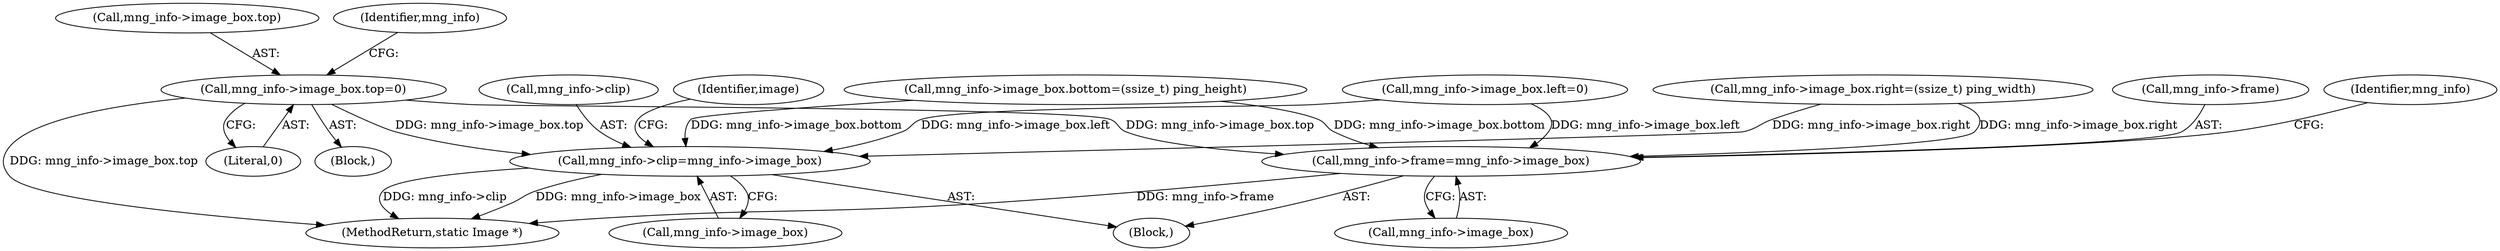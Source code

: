 digraph "0_ImageMagick_8ca35831e91c3db8c6d281d09b605001003bec08@pointer" {
"1002507" [label="(Call,mng_info->image_box.top=0)"];
"1002540" [label="(Call,mng_info->frame=mng_info->image_box)"];
"1002547" [label="(Call,mng_info->clip=mng_info->image_box)"];
"1002571" [label="(Identifier,image)"];
"1002544" [label="(Call,mng_info->image_box)"];
"1002491" [label="(Call,mng_info->image_box.left=0)"];
"1002551" [label="(Call,mng_info->image_box)"];
"1000178" [label="(Block,)"];
"1002548" [label="(Call,mng_info->clip)"];
"1002508" [label="(Call,mng_info->image_box.top)"];
"1005492" [label="(MethodReturn,static Image *)"];
"1002547" [label="(Call,mng_info->clip=mng_info->image_box)"];
"1002514" [label="(Call,mng_info->image_box.bottom=(ssize_t) ping_height)"];
"1002541" [label="(Call,mng_info->frame)"];
"1002498" [label="(Call,mng_info->image_box.right=(ssize_t) ping_width)"];
"1002529" [label="(Block,)"];
"1002517" [label="(Identifier,mng_info)"];
"1002507" [label="(Call,mng_info->image_box.top=0)"];
"1002549" [label="(Identifier,mng_info)"];
"1002540" [label="(Call,mng_info->frame=mng_info->image_box)"];
"1002513" [label="(Literal,0)"];
"1002507" -> "1000178"  [label="AST: "];
"1002507" -> "1002513"  [label="CFG: "];
"1002508" -> "1002507"  [label="AST: "];
"1002513" -> "1002507"  [label="AST: "];
"1002517" -> "1002507"  [label="CFG: "];
"1002507" -> "1005492"  [label="DDG: mng_info->image_box.top"];
"1002507" -> "1002540"  [label="DDG: mng_info->image_box.top"];
"1002507" -> "1002547"  [label="DDG: mng_info->image_box.top"];
"1002540" -> "1002529"  [label="AST: "];
"1002540" -> "1002544"  [label="CFG: "];
"1002541" -> "1002540"  [label="AST: "];
"1002544" -> "1002540"  [label="AST: "];
"1002549" -> "1002540"  [label="CFG: "];
"1002540" -> "1005492"  [label="DDG: mng_info->frame"];
"1002514" -> "1002540"  [label="DDG: mng_info->image_box.bottom"];
"1002498" -> "1002540"  [label="DDG: mng_info->image_box.right"];
"1002491" -> "1002540"  [label="DDG: mng_info->image_box.left"];
"1002547" -> "1002529"  [label="AST: "];
"1002547" -> "1002551"  [label="CFG: "];
"1002548" -> "1002547"  [label="AST: "];
"1002551" -> "1002547"  [label="AST: "];
"1002571" -> "1002547"  [label="CFG: "];
"1002547" -> "1005492"  [label="DDG: mng_info->image_box"];
"1002547" -> "1005492"  [label="DDG: mng_info->clip"];
"1002514" -> "1002547"  [label="DDG: mng_info->image_box.bottom"];
"1002498" -> "1002547"  [label="DDG: mng_info->image_box.right"];
"1002491" -> "1002547"  [label="DDG: mng_info->image_box.left"];
}
